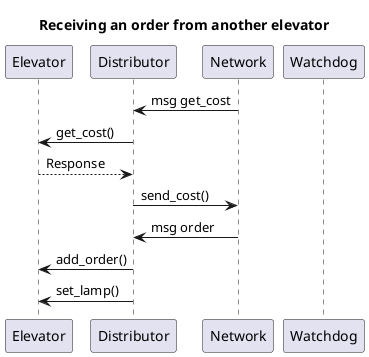 @startuml Internal elevator sequence
!pragma teoz true

title Receiving an order from another elevator

participant Elevator
participant Distributor
participant Network
participant Watchdog

Distributor <- Network: msg get_cost
Distributor -> Elevator: get_cost()
Distributor <-- Elevator: Response
Distributor -> Network: send_cost()

Distributor <- Network: msg order
Distributor -> Elevator: add_order()

Distributor -> Elevator: set_lamp()



@enduml
